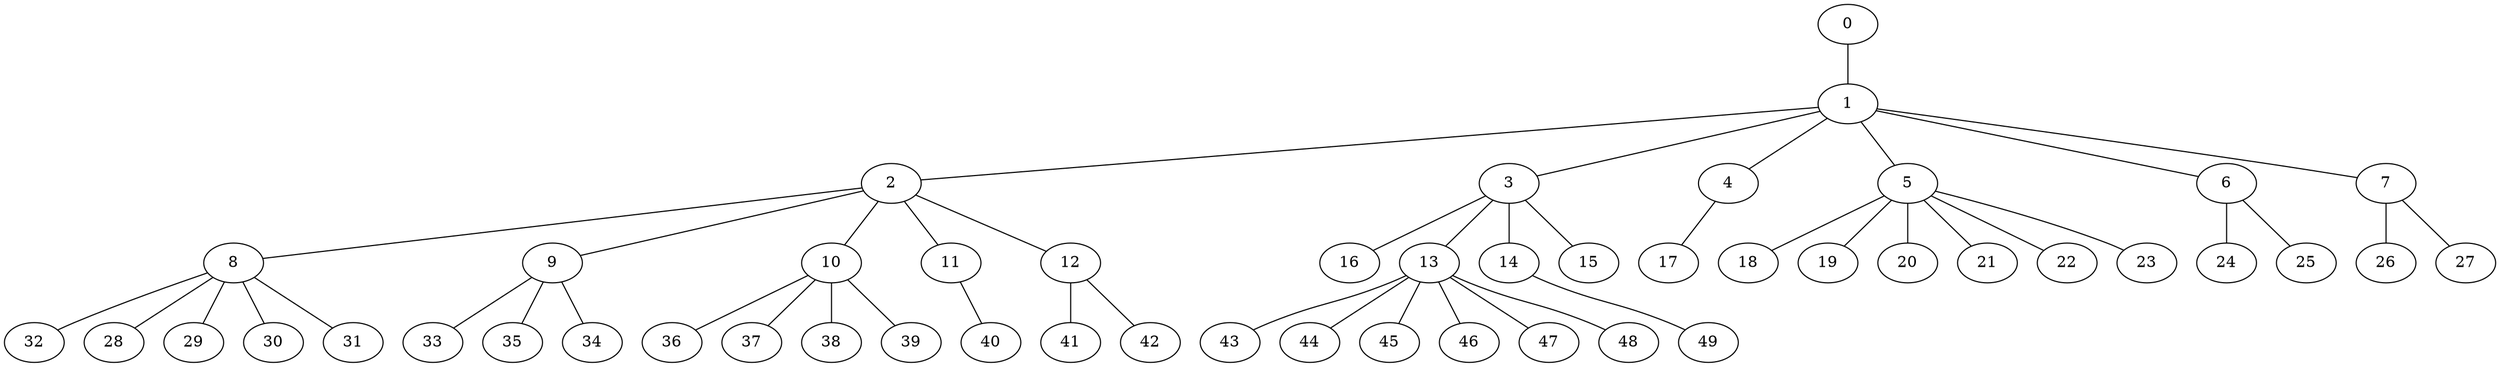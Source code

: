 
graph graphname {
    0 -- 1
1 -- 2
1 -- 3
1 -- 4
1 -- 5
1 -- 6
1 -- 7
2 -- 8
2 -- 9
2 -- 10
2 -- 11
2 -- 12
3 -- 16
3 -- 13
3 -- 14
3 -- 15
4 -- 17
5 -- 18
5 -- 19
5 -- 20
5 -- 21
5 -- 22
5 -- 23
6 -- 24
6 -- 25
7 -- 26
7 -- 27
8 -- 32
8 -- 28
8 -- 29
8 -- 30
8 -- 31
9 -- 33
9 -- 35
9 -- 34
10 -- 36
10 -- 37
10 -- 38
10 -- 39
11 -- 40
12 -- 41
12 -- 42
13 -- 43
13 -- 44
13 -- 45
13 -- 46
13 -- 47
13 -- 48
14 -- 49

}

